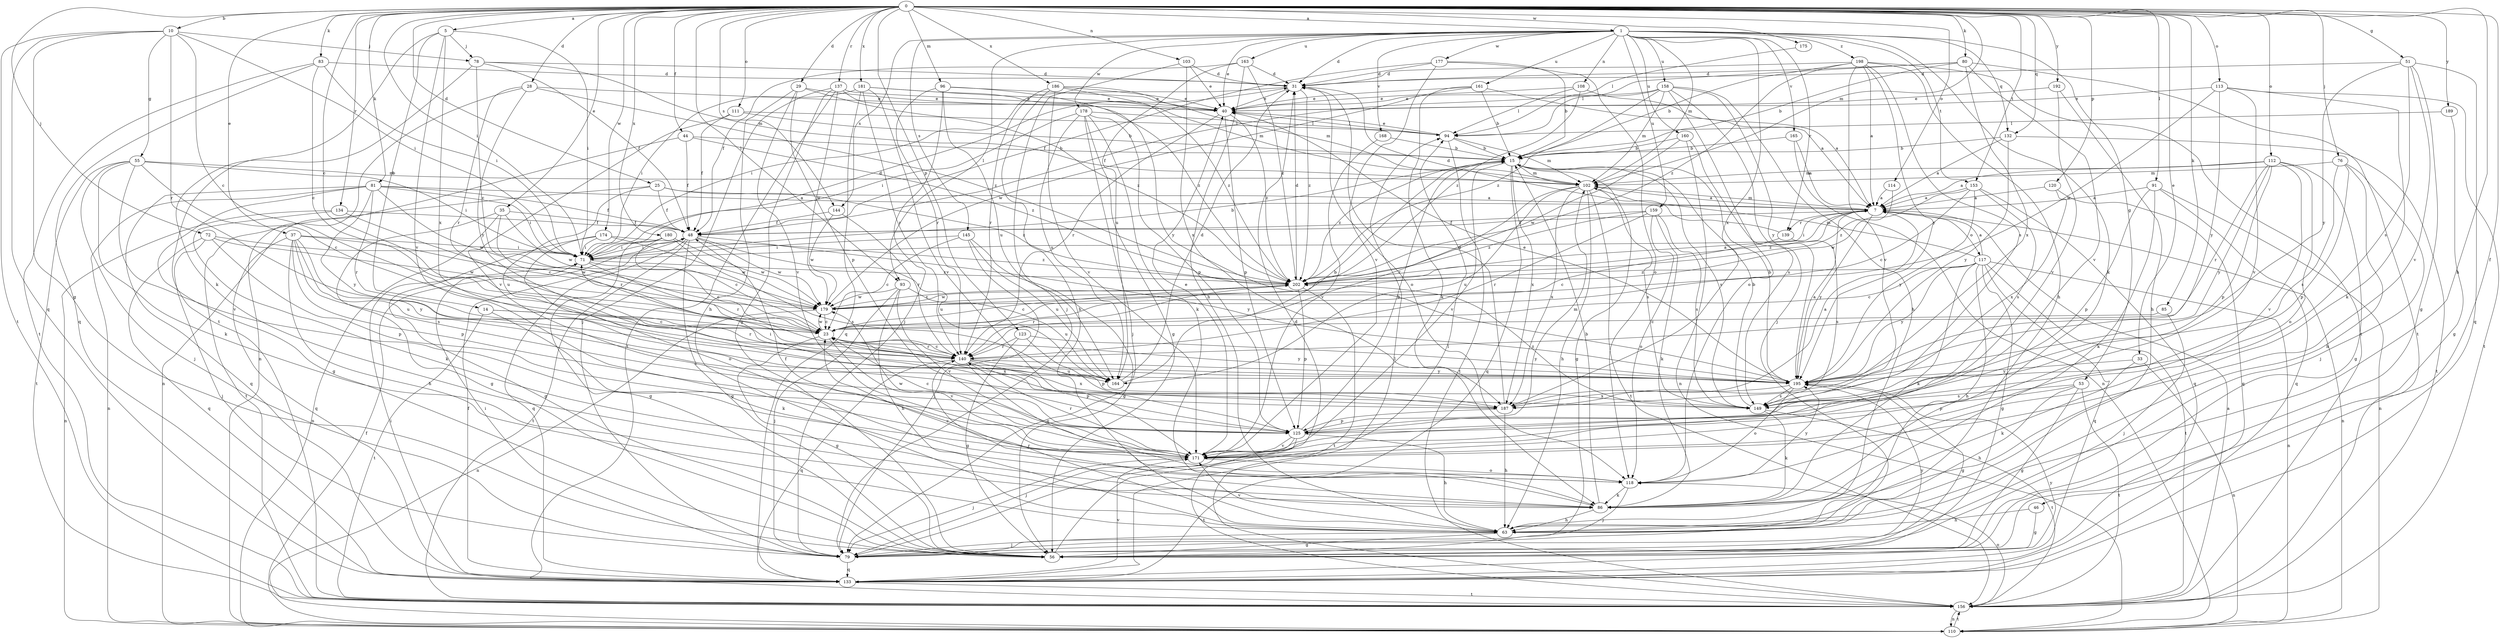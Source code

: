 strict digraph  {
0;
1;
5;
7;
10;
14;
15;
23;
25;
28;
29;
31;
33;
35;
37;
40;
44;
46;
48;
51;
53;
55;
56;
63;
71;
72;
76;
78;
79;
80;
81;
83;
85;
86;
91;
93;
94;
96;
102;
103;
108;
110;
111;
112;
113;
114;
117;
118;
120;
123;
125;
132;
133;
134;
137;
139;
140;
144;
145;
149;
153;
156;
158;
159;
160;
161;
163;
164;
165;
168;
171;
174;
175;
177;
178;
179;
180;
181;
186;
187;
189;
192;
195;
198;
202;
0 -> 1  [label=a];
0 -> 5  [label=a];
0 -> 10  [label=b];
0 -> 23  [label=c];
0 -> 25  [label=d];
0 -> 28  [label=d];
0 -> 29  [label=d];
0 -> 33  [label=e];
0 -> 35  [label=e];
0 -> 37  [label=e];
0 -> 44  [label=f];
0 -> 46  [label=f];
0 -> 51  [label=g];
0 -> 63  [label=h];
0 -> 71  [label=i];
0 -> 72  [label=j];
0 -> 76  [label=j];
0 -> 80  [label=k];
0 -> 81  [label=k];
0 -> 83  [label=k];
0 -> 85  [label=k];
0 -> 91  [label=l];
0 -> 93  [label=l];
0 -> 96  [label=m];
0 -> 102  [label=m];
0 -> 103  [label=n];
0 -> 111  [label=o];
0 -> 112  [label=o];
0 -> 113  [label=o];
0 -> 114  [label=o];
0 -> 120  [label=p];
0 -> 123  [label=p];
0 -> 132  [label=q];
0 -> 134  [label=r];
0 -> 137  [label=r];
0 -> 144  [label=s];
0 -> 153  [label=t];
0 -> 174  [label=w];
0 -> 175  [label=w];
0 -> 180  [label=x];
0 -> 181  [label=x];
0 -> 186  [label=x];
0 -> 189  [label=y];
0 -> 192  [label=y];
1 -> 31  [label=d];
1 -> 40  [label=e];
1 -> 53  [label=g];
1 -> 86  [label=k];
1 -> 93  [label=l];
1 -> 102  [label=m];
1 -> 108  [label=n];
1 -> 132  [label=q];
1 -> 139  [label=r];
1 -> 144  [label=s];
1 -> 145  [label=s];
1 -> 153  [label=t];
1 -> 158  [label=u];
1 -> 159  [label=u];
1 -> 160  [label=u];
1 -> 161  [label=u];
1 -> 163  [label=u];
1 -> 165  [label=v];
1 -> 168  [label=v];
1 -> 177  [label=w];
1 -> 178  [label=w];
1 -> 187  [label=x];
1 -> 198  [label=z];
5 -> 14  [label=b];
5 -> 71  [label=i];
5 -> 78  [label=j];
5 -> 156  [label=t];
5 -> 171  [label=v];
5 -> 187  [label=x];
7 -> 48  [label=f];
7 -> 71  [label=i];
7 -> 102  [label=m];
7 -> 110  [label=n];
7 -> 117  [label=o];
7 -> 139  [label=r];
7 -> 195  [label=y];
7 -> 202  [label=z];
10 -> 23  [label=c];
10 -> 55  [label=g];
10 -> 56  [label=g];
10 -> 71  [label=i];
10 -> 78  [label=j];
10 -> 133  [label=q];
10 -> 140  [label=r];
10 -> 156  [label=t];
14 -> 23  [label=c];
14 -> 86  [label=k];
14 -> 140  [label=r];
14 -> 156  [label=t];
15 -> 56  [label=g];
15 -> 102  [label=m];
15 -> 133  [label=q];
15 -> 149  [label=s];
15 -> 171  [label=v];
15 -> 187  [label=x];
15 -> 202  [label=z];
23 -> 56  [label=g];
23 -> 140  [label=r];
23 -> 171  [label=v];
23 -> 179  [label=w];
23 -> 187  [label=x];
23 -> 195  [label=y];
25 -> 7  [label=a];
25 -> 48  [label=f];
25 -> 156  [label=t];
25 -> 164  [label=u];
25 -> 202  [label=z];
28 -> 40  [label=e];
28 -> 110  [label=n];
28 -> 140  [label=r];
28 -> 195  [label=y];
28 -> 202  [label=z];
29 -> 40  [label=e];
29 -> 63  [label=h];
29 -> 125  [label=p];
29 -> 171  [label=v];
29 -> 202  [label=z];
31 -> 40  [label=e];
31 -> 71  [label=i];
31 -> 118  [label=o];
31 -> 202  [label=z];
33 -> 86  [label=k];
33 -> 110  [label=n];
33 -> 195  [label=y];
35 -> 48  [label=f];
35 -> 56  [label=g];
35 -> 110  [label=n];
35 -> 140  [label=r];
35 -> 179  [label=w];
37 -> 63  [label=h];
37 -> 71  [label=i];
37 -> 125  [label=p];
37 -> 133  [label=q];
37 -> 149  [label=s];
37 -> 164  [label=u];
37 -> 179  [label=w];
37 -> 195  [label=y];
40 -> 94  [label=l];
40 -> 125  [label=p];
40 -> 140  [label=r];
40 -> 202  [label=z];
44 -> 15  [label=b];
44 -> 48  [label=f];
44 -> 110  [label=n];
44 -> 202  [label=z];
46 -> 56  [label=g];
46 -> 63  [label=h];
48 -> 56  [label=g];
48 -> 71  [label=i];
48 -> 133  [label=q];
48 -> 156  [label=t];
48 -> 164  [label=u];
48 -> 179  [label=w];
48 -> 195  [label=y];
51 -> 31  [label=d];
51 -> 56  [label=g];
51 -> 133  [label=q];
51 -> 149  [label=s];
51 -> 171  [label=v];
51 -> 195  [label=y];
53 -> 56  [label=g];
53 -> 63  [label=h];
53 -> 125  [label=p];
53 -> 149  [label=s];
53 -> 156  [label=t];
55 -> 23  [label=c];
55 -> 71  [label=i];
55 -> 79  [label=j];
55 -> 86  [label=k];
55 -> 102  [label=m];
55 -> 156  [label=t];
55 -> 171  [label=v];
56 -> 94  [label=l];
63 -> 56  [label=g];
63 -> 79  [label=j];
63 -> 140  [label=r];
63 -> 171  [label=v];
71 -> 15  [label=b];
71 -> 23  [label=c];
71 -> 31  [label=d];
71 -> 140  [label=r];
71 -> 202  [label=z];
72 -> 71  [label=i];
72 -> 79  [label=j];
72 -> 125  [label=p];
72 -> 133  [label=q];
72 -> 179  [label=w];
76 -> 63  [label=h];
76 -> 79  [label=j];
76 -> 102  [label=m];
76 -> 125  [label=p];
76 -> 149  [label=s];
78 -> 23  [label=c];
78 -> 31  [label=d];
78 -> 48  [label=f];
78 -> 86  [label=k];
78 -> 102  [label=m];
79 -> 31  [label=d];
79 -> 71  [label=i];
79 -> 133  [label=q];
79 -> 195  [label=y];
80 -> 15  [label=b];
80 -> 31  [label=d];
80 -> 94  [label=l];
80 -> 156  [label=t];
80 -> 171  [label=v];
80 -> 187  [label=x];
81 -> 7  [label=a];
81 -> 48  [label=f];
81 -> 56  [label=g];
81 -> 71  [label=i];
81 -> 110  [label=n];
81 -> 133  [label=q];
81 -> 140  [label=r];
81 -> 179  [label=w];
81 -> 195  [label=y];
83 -> 23  [label=c];
83 -> 31  [label=d];
83 -> 71  [label=i];
83 -> 133  [label=q];
83 -> 156  [label=t];
85 -> 23  [label=c];
85 -> 79  [label=j];
86 -> 15  [label=b];
86 -> 23  [label=c];
86 -> 63  [label=h];
91 -> 7  [label=a];
91 -> 86  [label=k];
91 -> 110  [label=n];
91 -> 125  [label=p];
91 -> 133  [label=q];
93 -> 63  [label=h];
93 -> 79  [label=j];
93 -> 164  [label=u];
93 -> 171  [label=v];
93 -> 179  [label=w];
94 -> 15  [label=b];
94 -> 40  [label=e];
94 -> 102  [label=m];
94 -> 156  [label=t];
96 -> 40  [label=e];
96 -> 79  [label=j];
96 -> 140  [label=r];
96 -> 164  [label=u];
96 -> 195  [label=y];
102 -> 7  [label=a];
102 -> 63  [label=h];
102 -> 140  [label=r];
102 -> 149  [label=s];
102 -> 156  [label=t];
102 -> 164  [label=u];
102 -> 187  [label=x];
103 -> 31  [label=d];
103 -> 40  [label=e];
103 -> 79  [label=j];
103 -> 187  [label=x];
108 -> 7  [label=a];
108 -> 40  [label=e];
108 -> 94  [label=l];
108 -> 202  [label=z];
110 -> 48  [label=f];
110 -> 156  [label=t];
111 -> 15  [label=b];
111 -> 48  [label=f];
111 -> 94  [label=l];
111 -> 171  [label=v];
112 -> 7  [label=a];
112 -> 56  [label=g];
112 -> 102  [label=m];
112 -> 118  [label=o];
112 -> 125  [label=p];
112 -> 140  [label=r];
112 -> 171  [label=v];
112 -> 195  [label=y];
113 -> 40  [label=e];
113 -> 86  [label=k];
113 -> 156  [label=t];
113 -> 171  [label=v];
113 -> 179  [label=w];
113 -> 195  [label=y];
114 -> 7  [label=a];
114 -> 202  [label=z];
117 -> 7  [label=a];
117 -> 23  [label=c];
117 -> 56  [label=g];
117 -> 63  [label=h];
117 -> 86  [label=k];
117 -> 102  [label=m];
117 -> 110  [label=n];
117 -> 133  [label=q];
117 -> 156  [label=t];
117 -> 195  [label=y];
117 -> 202  [label=z];
118 -> 48  [label=f];
118 -> 79  [label=j];
118 -> 86  [label=k];
118 -> 195  [label=y];
120 -> 7  [label=a];
120 -> 133  [label=q];
120 -> 187  [label=x];
123 -> 56  [label=g];
123 -> 125  [label=p];
123 -> 140  [label=r];
123 -> 195  [label=y];
125 -> 15  [label=b];
125 -> 23  [label=c];
125 -> 63  [label=h];
125 -> 79  [label=j];
125 -> 102  [label=m];
125 -> 156  [label=t];
125 -> 171  [label=v];
132 -> 7  [label=a];
132 -> 15  [label=b];
132 -> 156  [label=t];
132 -> 195  [label=y];
133 -> 48  [label=f];
133 -> 71  [label=i];
133 -> 94  [label=l];
133 -> 156  [label=t];
133 -> 171  [label=v];
133 -> 195  [label=y];
134 -> 23  [label=c];
134 -> 48  [label=f];
134 -> 86  [label=k];
134 -> 110  [label=n];
137 -> 40  [label=e];
137 -> 56  [label=g];
137 -> 79  [label=j];
137 -> 156  [label=t];
137 -> 179  [label=w];
137 -> 202  [label=z];
139 -> 23  [label=c];
139 -> 31  [label=d];
139 -> 149  [label=s];
140 -> 23  [label=c];
140 -> 118  [label=o];
140 -> 125  [label=p];
140 -> 133  [label=q];
140 -> 164  [label=u];
140 -> 187  [label=x];
140 -> 195  [label=y];
144 -> 48  [label=f];
144 -> 140  [label=r];
144 -> 179  [label=w];
145 -> 23  [label=c];
145 -> 56  [label=g];
145 -> 71  [label=i];
145 -> 79  [label=j];
145 -> 164  [label=u];
149 -> 15  [label=b];
149 -> 86  [label=k];
149 -> 156  [label=t];
149 -> 202  [label=z];
153 -> 7  [label=a];
153 -> 23  [label=c];
153 -> 133  [label=q];
153 -> 149  [label=s];
153 -> 179  [label=w];
153 -> 195  [label=y];
156 -> 7  [label=a];
156 -> 110  [label=n];
156 -> 118  [label=o];
158 -> 40  [label=e];
158 -> 48  [label=f];
158 -> 63  [label=h];
158 -> 79  [label=j];
158 -> 102  [label=m];
158 -> 118  [label=o];
158 -> 195  [label=y];
158 -> 202  [label=z];
159 -> 48  [label=f];
159 -> 86  [label=k];
159 -> 118  [label=o];
159 -> 140  [label=r];
159 -> 149  [label=s];
159 -> 202  [label=z];
160 -> 15  [label=b];
160 -> 110  [label=n];
160 -> 149  [label=s];
160 -> 179  [label=w];
161 -> 7  [label=a];
161 -> 15  [label=b];
161 -> 40  [label=e];
161 -> 86  [label=k];
161 -> 179  [label=w];
163 -> 31  [label=d];
163 -> 48  [label=f];
163 -> 63  [label=h];
163 -> 164  [label=u];
163 -> 202  [label=z];
164 -> 15  [label=b];
164 -> 31  [label=d];
165 -> 7  [label=a];
165 -> 15  [label=b];
165 -> 110  [label=n];
168 -> 15  [label=b];
168 -> 171  [label=v];
171 -> 40  [label=e];
171 -> 79  [label=j];
171 -> 118  [label=o];
171 -> 140  [label=r];
171 -> 179  [label=w];
174 -> 56  [label=g];
174 -> 71  [label=i];
174 -> 118  [label=o];
174 -> 179  [label=w];
174 -> 202  [label=z];
175 -> 94  [label=l];
177 -> 15  [label=b];
177 -> 31  [label=d];
177 -> 48  [label=f];
177 -> 118  [label=o];
177 -> 171  [label=v];
178 -> 56  [label=g];
178 -> 71  [label=i];
178 -> 79  [label=j];
178 -> 86  [label=k];
178 -> 94  [label=l];
178 -> 125  [label=p];
178 -> 164  [label=u];
179 -> 23  [label=c];
179 -> 110  [label=n];
179 -> 202  [label=z];
180 -> 23  [label=c];
180 -> 56  [label=g];
180 -> 71  [label=i];
180 -> 149  [label=s];
180 -> 179  [label=w];
181 -> 40  [label=e];
181 -> 71  [label=i];
181 -> 102  [label=m];
181 -> 133  [label=q];
181 -> 140  [label=r];
181 -> 171  [label=v];
186 -> 40  [label=e];
186 -> 63  [label=h];
186 -> 102  [label=m];
186 -> 140  [label=r];
186 -> 171  [label=v];
186 -> 202  [label=z];
187 -> 7  [label=a];
187 -> 31  [label=d];
187 -> 63  [label=h];
187 -> 71  [label=i];
187 -> 125  [label=p];
189 -> 56  [label=g];
189 -> 94  [label=l];
192 -> 40  [label=e];
192 -> 63  [label=h];
192 -> 171  [label=v];
195 -> 7  [label=a];
195 -> 15  [label=b];
195 -> 40  [label=e];
195 -> 56  [label=g];
195 -> 118  [label=o];
195 -> 149  [label=s];
195 -> 187  [label=x];
198 -> 7  [label=a];
198 -> 15  [label=b];
198 -> 31  [label=d];
198 -> 63  [label=h];
198 -> 149  [label=s];
198 -> 156  [label=t];
198 -> 171  [label=v];
198 -> 195  [label=y];
198 -> 202  [label=z];
202 -> 7  [label=a];
202 -> 23  [label=c];
202 -> 31  [label=d];
202 -> 125  [label=p];
202 -> 140  [label=r];
202 -> 156  [label=t];
202 -> 179  [label=w];
}
